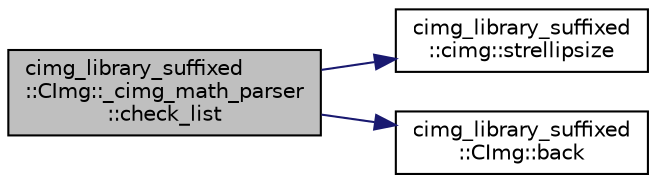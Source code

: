 digraph "cimg_library_suffixed::CImg::_cimg_math_parser::check_list"
{
  edge [fontname="Helvetica",fontsize="10",labelfontname="Helvetica",labelfontsize="10"];
  node [fontname="Helvetica",fontsize="10",shape=record];
  rankdir="LR";
  Node41 [label="cimg_library_suffixed\l::CImg::_cimg_math_parser\l::check_list",height=0.2,width=0.4,color="black", fillcolor="grey75", style="filled", fontcolor="black"];
  Node41 -> Node42 [color="midnightblue",fontsize="10",style="solid",fontname="Helvetica"];
  Node42 [label="cimg_library_suffixed\l::cimg::strellipsize",height=0.2,width=0.4,color="black", fillcolor="white", style="filled",URL="$namespacecimg__library__suffixed_1_1cimg.html#a69a3a1bbdf0f62474211ea5a398f9e72",tooltip="Ellipsize a string. "];
  Node41 -> Node43 [color="midnightblue",fontsize="10",style="solid",fontname="Helvetica"];
  Node43 [label="cimg_library_suffixed\l::CImg::back",height=0.2,width=0.4,color="black", fillcolor="white", style="filled",URL="$structcimg__library__suffixed_1_1_c_img.html#a17a3c105772f6401fd631d0d82a59d65",tooltip="Return a reference to the last pixel value. "];
}
